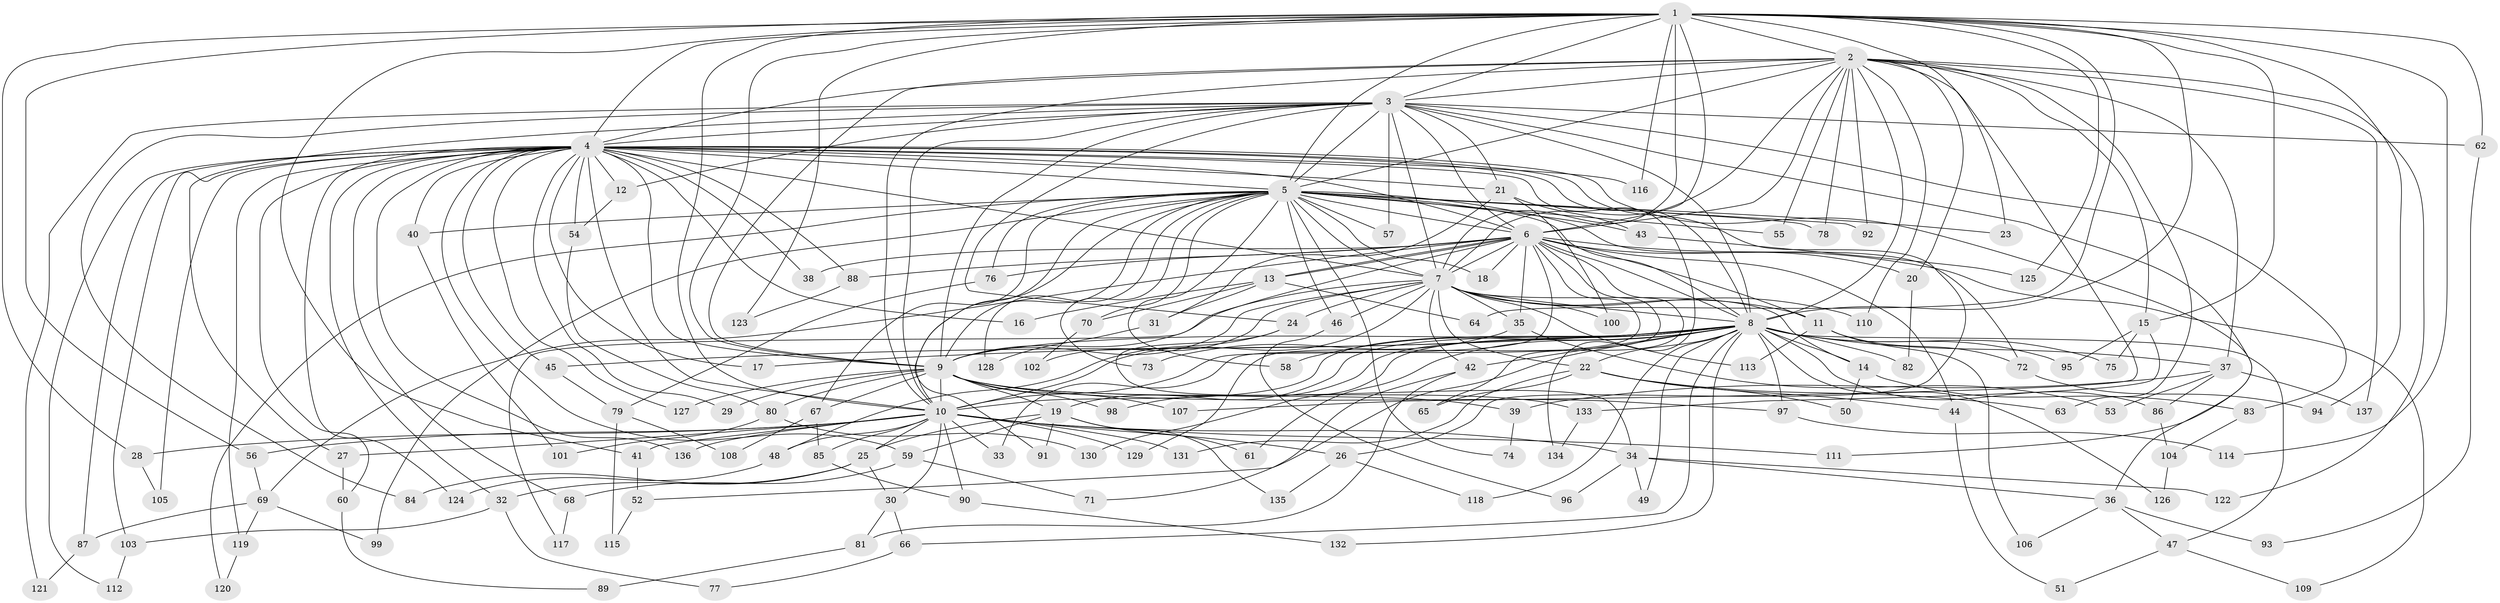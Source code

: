 // Generated by graph-tools (version 1.1) at 2025/44/03/09/25 04:44:46]
// undirected, 137 vertices, 299 edges
graph export_dot {
graph [start="1"]
  node [color=gray90,style=filled];
  1;
  2;
  3;
  4;
  5;
  6;
  7;
  8;
  9;
  10;
  11;
  12;
  13;
  14;
  15;
  16;
  17;
  18;
  19;
  20;
  21;
  22;
  23;
  24;
  25;
  26;
  27;
  28;
  29;
  30;
  31;
  32;
  33;
  34;
  35;
  36;
  37;
  38;
  39;
  40;
  41;
  42;
  43;
  44;
  45;
  46;
  47;
  48;
  49;
  50;
  51;
  52;
  53;
  54;
  55;
  56;
  57;
  58;
  59;
  60;
  61;
  62;
  63;
  64;
  65;
  66;
  67;
  68;
  69;
  70;
  71;
  72;
  73;
  74;
  75;
  76;
  77;
  78;
  79;
  80;
  81;
  82;
  83;
  84;
  85;
  86;
  87;
  88;
  89;
  90;
  91;
  92;
  93;
  94;
  95;
  96;
  97;
  98;
  99;
  100;
  101;
  102;
  103;
  104;
  105;
  106;
  107;
  108;
  109;
  110;
  111;
  112;
  113;
  114;
  115;
  116;
  117;
  118;
  119;
  120;
  121;
  122;
  123;
  124;
  125;
  126;
  127;
  128;
  129;
  130;
  131;
  132;
  133;
  134;
  135;
  136;
  137;
  1 -- 2;
  1 -- 3;
  1 -- 4;
  1 -- 5;
  1 -- 6;
  1 -- 7;
  1 -- 8;
  1 -- 9;
  1 -- 10;
  1 -- 15;
  1 -- 23;
  1 -- 28;
  1 -- 41;
  1 -- 56;
  1 -- 62;
  1 -- 64;
  1 -- 94;
  1 -- 114;
  1 -- 116;
  1 -- 123;
  1 -- 125;
  2 -- 3;
  2 -- 4;
  2 -- 5;
  2 -- 6;
  2 -- 7;
  2 -- 8;
  2 -- 9;
  2 -- 10;
  2 -- 15;
  2 -- 20;
  2 -- 37;
  2 -- 55;
  2 -- 63;
  2 -- 78;
  2 -- 92;
  2 -- 107;
  2 -- 110;
  2 -- 122;
  2 -- 137;
  3 -- 4;
  3 -- 5;
  3 -- 6;
  3 -- 7;
  3 -- 8;
  3 -- 9;
  3 -- 10;
  3 -- 12;
  3 -- 21;
  3 -- 24;
  3 -- 27;
  3 -- 57;
  3 -- 62;
  3 -- 83;
  3 -- 84;
  3 -- 111;
  3 -- 121;
  4 -- 5;
  4 -- 6;
  4 -- 7;
  4 -- 8;
  4 -- 9;
  4 -- 10;
  4 -- 12;
  4 -- 16;
  4 -- 17;
  4 -- 21;
  4 -- 26;
  4 -- 29;
  4 -- 32;
  4 -- 36;
  4 -- 38;
  4 -- 40;
  4 -- 45;
  4 -- 54;
  4 -- 59;
  4 -- 60;
  4 -- 68;
  4 -- 87;
  4 -- 88;
  4 -- 103;
  4 -- 105;
  4 -- 112;
  4 -- 116;
  4 -- 119;
  4 -- 124;
  4 -- 127;
  4 -- 134;
  4 -- 136;
  5 -- 6;
  5 -- 7;
  5 -- 8;
  5 -- 9;
  5 -- 10;
  5 -- 18;
  5 -- 23;
  5 -- 40;
  5 -- 43;
  5 -- 46;
  5 -- 55;
  5 -- 57;
  5 -- 58;
  5 -- 67;
  5 -- 70;
  5 -- 72;
  5 -- 73;
  5 -- 74;
  5 -- 76;
  5 -- 78;
  5 -- 91;
  5 -- 92;
  5 -- 99;
  5 -- 120;
  5 -- 128;
  6 -- 7;
  6 -- 8;
  6 -- 9;
  6 -- 10;
  6 -- 11;
  6 -- 13;
  6 -- 13;
  6 -- 18;
  6 -- 20;
  6 -- 33;
  6 -- 35;
  6 -- 38;
  6 -- 44;
  6 -- 65;
  6 -- 69;
  6 -- 76;
  6 -- 88;
  6 -- 109;
  6 -- 129;
  7 -- 8;
  7 -- 9;
  7 -- 10;
  7 -- 11;
  7 -- 14;
  7 -- 22;
  7 -- 24;
  7 -- 35;
  7 -- 42;
  7 -- 46;
  7 -- 100;
  7 -- 102;
  7 -- 110;
  7 -- 113;
  7 -- 117;
  8 -- 9;
  8 -- 10;
  8 -- 14;
  8 -- 17;
  8 -- 19;
  8 -- 22;
  8 -- 37;
  8 -- 42;
  8 -- 45;
  8 -- 47;
  8 -- 49;
  8 -- 52;
  8 -- 58;
  8 -- 61;
  8 -- 66;
  8 -- 75;
  8 -- 82;
  8 -- 86;
  8 -- 95;
  8 -- 97;
  8 -- 98;
  8 -- 118;
  8 -- 126;
  8 -- 130;
  8 -- 132;
  9 -- 10;
  9 -- 19;
  9 -- 29;
  9 -- 39;
  9 -- 67;
  9 -- 80;
  9 -- 97;
  9 -- 98;
  9 -- 107;
  9 -- 127;
  9 -- 133;
  10 -- 25;
  10 -- 26;
  10 -- 27;
  10 -- 28;
  10 -- 30;
  10 -- 33;
  10 -- 34;
  10 -- 41;
  10 -- 48;
  10 -- 56;
  10 -- 85;
  10 -- 90;
  10 -- 111;
  10 -- 129;
  10 -- 131;
  10 -- 136;
  11 -- 72;
  11 -- 106;
  11 -- 113;
  12 -- 54;
  13 -- 16;
  13 -- 31;
  13 -- 64;
  13 -- 70;
  14 -- 50;
  14 -- 83;
  15 -- 75;
  15 -- 95;
  15 -- 133;
  19 -- 25;
  19 -- 59;
  19 -- 61;
  19 -- 91;
  19 -- 135;
  20 -- 82;
  21 -- 31;
  21 -- 43;
  21 -- 100;
  22 -- 44;
  22 -- 50;
  22 -- 63;
  22 -- 65;
  22 -- 131;
  24 -- 34;
  24 -- 48;
  25 -- 30;
  25 -- 32;
  25 -- 84;
  26 -- 118;
  26 -- 135;
  27 -- 60;
  28 -- 105;
  30 -- 66;
  30 -- 81;
  31 -- 128;
  32 -- 77;
  32 -- 103;
  34 -- 36;
  34 -- 49;
  34 -- 96;
  34 -- 122;
  35 -- 53;
  35 -- 73;
  36 -- 47;
  36 -- 93;
  36 -- 106;
  37 -- 39;
  37 -- 53;
  37 -- 86;
  37 -- 137;
  39 -- 74;
  40 -- 101;
  41 -- 52;
  42 -- 71;
  42 -- 81;
  43 -- 125;
  44 -- 51;
  45 -- 79;
  46 -- 96;
  47 -- 51;
  47 -- 109;
  48 -- 124;
  52 -- 115;
  54 -- 80;
  56 -- 69;
  59 -- 68;
  59 -- 71;
  60 -- 89;
  62 -- 93;
  66 -- 77;
  67 -- 85;
  67 -- 108;
  68 -- 117;
  69 -- 87;
  69 -- 99;
  69 -- 119;
  70 -- 102;
  72 -- 94;
  76 -- 79;
  79 -- 108;
  79 -- 115;
  80 -- 101;
  80 -- 130;
  81 -- 89;
  83 -- 104;
  85 -- 90;
  86 -- 104;
  87 -- 121;
  88 -- 123;
  90 -- 132;
  97 -- 114;
  103 -- 112;
  104 -- 126;
  119 -- 120;
  133 -- 134;
}
